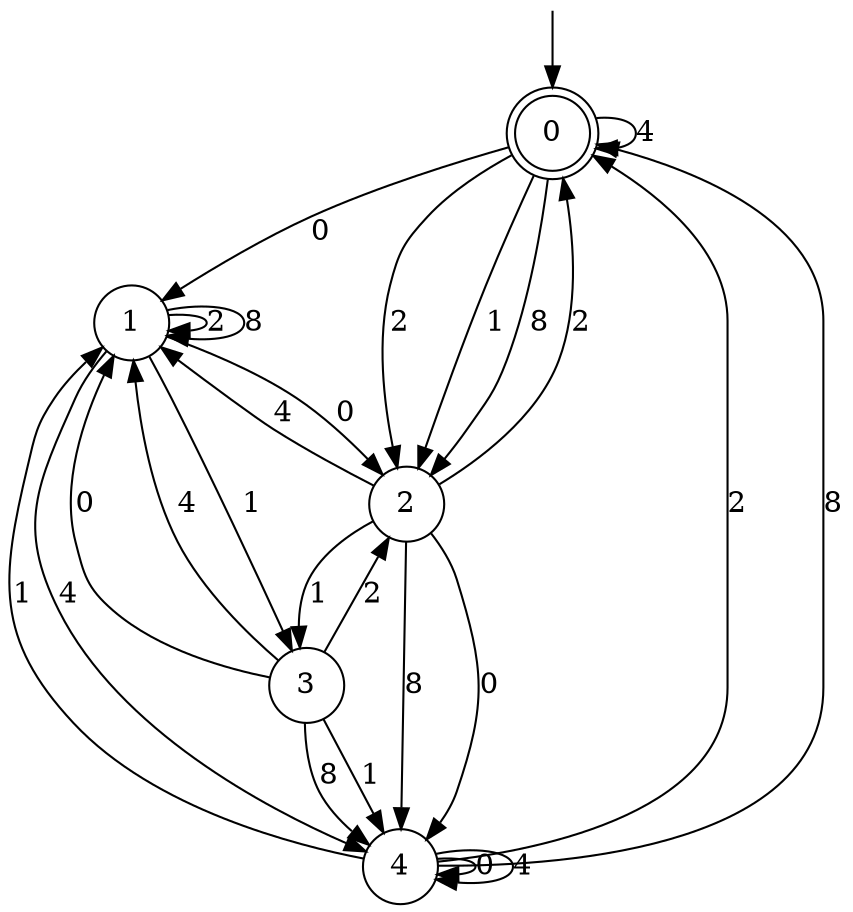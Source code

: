 digraph g {

	s0 [shape="doublecircle" label="0"];
	s1 [shape="circle" label="1"];
	s2 [shape="circle" label="2"];
	s3 [shape="circle" label="3"];
	s4 [shape="circle" label="4"];
	s0 -> s1 [label="0"];
	s0 -> s2 [label="2"];
	s0 -> s2 [label="1"];
	s0 -> s0 [label="4"];
	s0 -> s2 [label="8"];
	s1 -> s2 [label="0"];
	s1 -> s1 [label="2"];
	s1 -> s3 [label="1"];
	s1 -> s4 [label="4"];
	s1 -> s1 [label="8"];
	s2 -> s4 [label="0"];
	s2 -> s0 [label="2"];
	s2 -> s3 [label="1"];
	s2 -> s1 [label="4"];
	s2 -> s4 [label="8"];
	s3 -> s1 [label="0"];
	s3 -> s2 [label="2"];
	s3 -> s4 [label="1"];
	s3 -> s1 [label="4"];
	s3 -> s4 [label="8"];
	s4 -> s4 [label="0"];
	s4 -> s0 [label="2"];
	s4 -> s1 [label="1"];
	s4 -> s4 [label="4"];
	s4 -> s0 [label="8"];

__start0 [label="" shape="none" width="0" height="0"];
__start0 -> s0;

}
